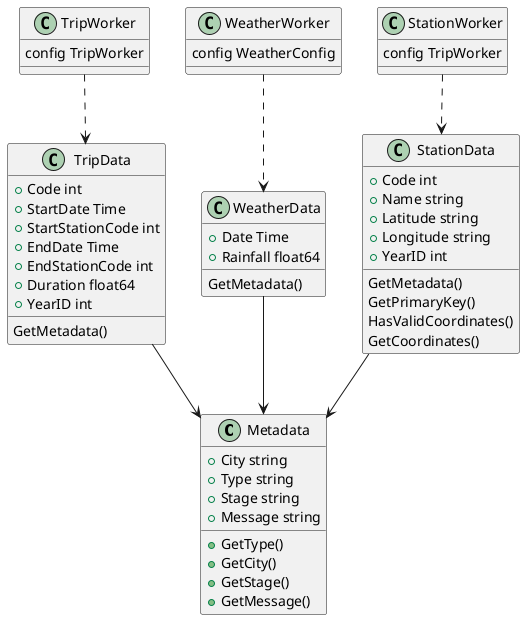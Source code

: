 @startuml
'https://plantuml.com/class-diagram

class Metadata {
    + City string
	+ Type string
	+ Stage string
	+ Message string

	+ GetType()
	+ GetCity()
	+ GetStage()
	+ GetMessage()
}

class StationData {
	+ Code int
	+ Name string
	+ Latitude string
	+ Longitude string
	+ YearID int

	GetMetadata()
	GetPrimaryKey()
	HasValidCoordinates()
	GetCoordinates()
}

class WeatherData {
	+ Date Time
	+ Rainfall float64

	GetMetadata()
}

class TripData {
	+ Code int
	+ StartDate Time
	+ StartStationCode int
	+ EndDate Time
	+ EndStationCode int
	+ Duration float64
	+ YearID int

	GetMetadata()
}

class WeatherWorker {
    config WeatherConfig
}

class TripWorker {
    config TripWorker
}

class StationWorker {
    config TripWorker
}

Metadata <-up- StationData
Metadata <-up- WeatherData
Metadata <-up- TripData

StationData <.up. StationWorker
WeatherData <.up. WeatherWorker
TripData <.up. TripWorker

@enduml